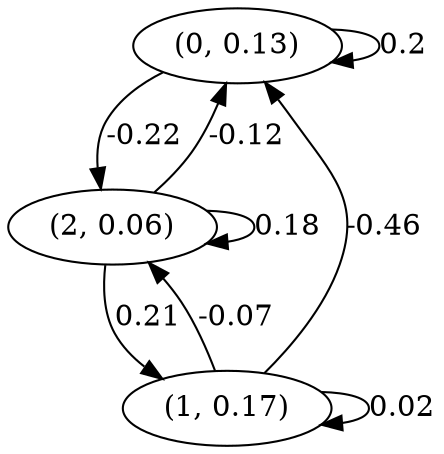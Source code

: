 digraph {
    0 [ label = "(0, 0.13)" ]
    1 [ label = "(1, 0.17)" ]
    2 [ label = "(2, 0.06)" ]
    0 -> 0 [ label = "0.2" ]
    1 -> 1 [ label = "0.02" ]
    2 -> 2 [ label = "0.18" ]
    1 -> 0 [ label = "-0.46" ]
    2 -> 0 [ label = "-0.12" ]
    2 -> 1 [ label = "0.21" ]
    0 -> 2 [ label = "-0.22" ]
    1 -> 2 [ label = "-0.07" ]
}

